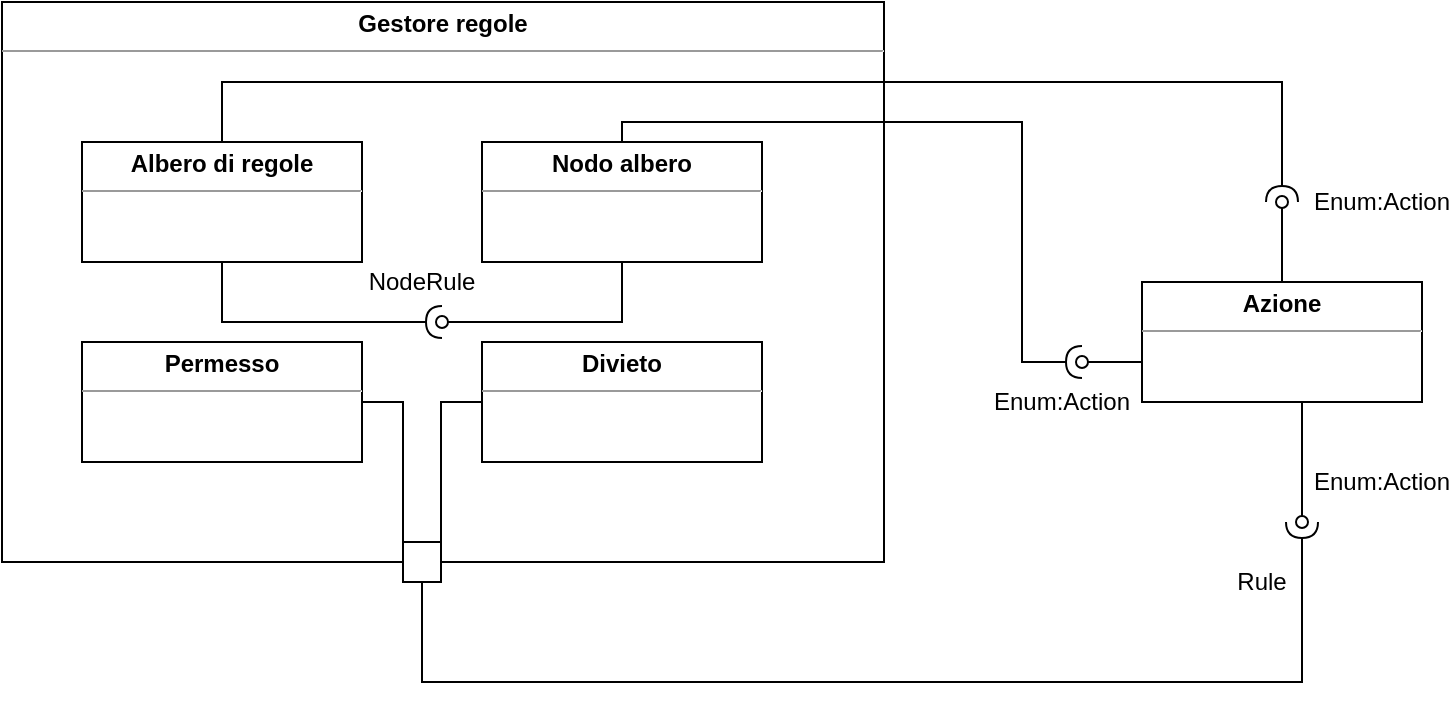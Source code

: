 <mxfile version="13.0.1" type="device"><diagram name="Page-1" id="b5b7bab2-c9e2-2cf4-8b2a-24fd1a2a6d21"><mxGraphModel dx="1422" dy="738" grid="1" gridSize="10" guides="1" tooltips="1" connect="1" arrows="1" fold="1" page="1" pageScale="1" pageWidth="413" pageHeight="425" background="#ffffff" math="0" shadow="0"><root><mxCell id="0"/><mxCell id="1" parent="0"/><mxCell id="4tb1zO24iRlImB3lVsq8-10" value="&lt;p style=&quot;margin: 0px ; margin-top: 4px ; text-align: center&quot;&gt;&lt;b&gt;Gestore regole&lt;/b&gt;&lt;/p&gt;&lt;hr size=&quot;1&quot;&gt;&lt;div style=&quot;height: 2px&quot;&gt;&lt;/div&gt;" style="verticalAlign=top;align=left;overflow=fill;fontSize=12;fontFamily=Helvetica;html=1;" vertex="1" parent="1"><mxGeometry x="60" y="40" width="441" height="280" as="geometry"/></mxCell><mxCell id="4tb1zO24iRlImB3lVsq8-11" value="&lt;p style=&quot;margin: 0px ; margin-top: 4px ; text-align: center&quot;&gt;&lt;b&gt;Albero di regole&lt;/b&gt;&lt;/p&gt;&lt;hr size=&quot;1&quot;&gt;&lt;div style=&quot;height: 2px&quot;&gt;&lt;/div&gt;" style="verticalAlign=top;align=left;overflow=fill;fontSize=12;fontFamily=Helvetica;html=1;" vertex="1" parent="1"><mxGeometry x="100" y="110" width="140" height="60" as="geometry"/></mxCell><mxCell id="4tb1zO24iRlImB3lVsq8-12" value="&lt;p style=&quot;margin: 0px ; margin-top: 4px ; text-align: center&quot;&gt;&lt;b&gt;Nodo albero&lt;/b&gt;&lt;/p&gt;&lt;hr size=&quot;1&quot;&gt;&lt;div style=&quot;height: 2px&quot;&gt;&lt;/div&gt;" style="verticalAlign=top;align=left;overflow=fill;fontSize=12;fontFamily=Helvetica;html=1;" vertex="1" parent="1"><mxGeometry x="300" y="110" width="140" height="60" as="geometry"/></mxCell><mxCell id="4tb1zO24iRlImB3lVsq8-39" style="edgeStyle=orthogonalEdgeStyle;rounded=0;orthogonalLoop=1;jettySize=auto;html=1;entryX=0;entryY=0;entryDx=0;entryDy=0;startArrow=none;startFill=0;endArrow=none;endFill=0;" edge="1" parent="1" source="4tb1zO24iRlImB3lVsq8-14" target="4tb1zO24iRlImB3lVsq8-34"><mxGeometry relative="1" as="geometry"/></mxCell><mxCell id="4tb1zO24iRlImB3lVsq8-14" value="&lt;p style=&quot;margin: 0px ; margin-top: 4px ; text-align: center&quot;&gt;&lt;b&gt;Permesso&lt;/b&gt;&lt;/p&gt;&lt;hr size=&quot;1&quot;&gt;&lt;div style=&quot;height: 2px&quot;&gt;&lt;/div&gt;" style="verticalAlign=top;align=left;overflow=fill;fontSize=12;fontFamily=Helvetica;html=1;" vertex="1" parent="1"><mxGeometry x="100" y="210" width="140" height="60" as="geometry"/></mxCell><mxCell id="4tb1zO24iRlImB3lVsq8-42" style="edgeStyle=orthogonalEdgeStyle;rounded=0;orthogonalLoop=1;jettySize=auto;html=1;entryX=1;entryY=0;entryDx=0;entryDy=0;startArrow=none;startFill=0;endArrow=none;endFill=0;" edge="1" parent="1" source="4tb1zO24iRlImB3lVsq8-15" target="4tb1zO24iRlImB3lVsq8-34"><mxGeometry relative="1" as="geometry"/></mxCell><mxCell id="4tb1zO24iRlImB3lVsq8-15" value="&lt;p style=&quot;margin: 0px ; margin-top: 4px ; text-align: center&quot;&gt;&lt;b&gt;Divieto&lt;/b&gt;&lt;/p&gt;&lt;hr size=&quot;1&quot;&gt;&lt;div style=&quot;height: 2px&quot;&gt;&lt;/div&gt;" style="verticalAlign=top;align=left;overflow=fill;fontSize=12;fontFamily=Helvetica;html=1;" vertex="1" parent="1"><mxGeometry x="300" y="210" width="140" height="60" as="geometry"/></mxCell><mxCell id="4tb1zO24iRlImB3lVsq8-16" value="&lt;p style=&quot;margin: 0px ; margin-top: 4px ; text-align: center&quot;&gt;&lt;b&gt;Azione&lt;/b&gt;&lt;/p&gt;&lt;hr size=&quot;1&quot;&gt;&lt;div style=&quot;height: 2px&quot;&gt;&lt;/div&gt;" style="verticalAlign=top;align=left;overflow=fill;fontSize=12;fontFamily=Helvetica;html=1;" vertex="1" parent="1"><mxGeometry x="630" y="180" width="140" height="60" as="geometry"/></mxCell><mxCell id="4tb1zO24iRlImB3lVsq8-23" value="" style="endArrow=halfCircle;html=1;exitX=0.5;exitY=0;exitDx=0;exitDy=0;rounded=0;endFill=0;" edge="1" parent="1" source="4tb1zO24iRlImB3lVsq8-11"><mxGeometry width="50" height="50" relative="1" as="geometry"><mxPoint x="210" y="490" as="sourcePoint"/><mxPoint x="700" y="140" as="targetPoint"/><Array as="points"><mxPoint x="170" y="80"/><mxPoint x="700" y="80"/></Array></mxGeometry></mxCell><mxCell id="4tb1zO24iRlImB3lVsq8-25" value="" style="endArrow=oval;html=1;exitX=0.5;exitY=0;exitDx=0;exitDy=0;endFill=0;" edge="1" parent="1" source="4tb1zO24iRlImB3lVsq8-16"><mxGeometry width="50" height="50" relative="1" as="geometry"><mxPoint x="690" y="320" as="sourcePoint"/><mxPoint x="700" y="140" as="targetPoint"/></mxGeometry></mxCell><mxCell id="4tb1zO24iRlImB3lVsq8-26" value="Enum:Action" style="text;html=1;strokeColor=none;fillColor=none;align=center;verticalAlign=middle;whiteSpace=wrap;rounded=0;" vertex="1" parent="1"><mxGeometry x="730" y="130" width="40" height="20" as="geometry"/></mxCell><mxCell id="4tb1zO24iRlImB3lVsq8-27" value="" style="endArrow=halfCircle;html=1;exitX=0.5;exitY=0;exitDx=0;exitDy=0;rounded=0;endFill=0;" edge="1" parent="1"><mxGeometry width="50" height="50" relative="1" as="geometry"><mxPoint x="370" y="110" as="sourcePoint"/><mxPoint x="600" y="220" as="targetPoint"/><Array as="points"><mxPoint x="370" y="100"/><mxPoint x="570" y="100"/><mxPoint x="570" y="220"/></Array></mxGeometry></mxCell><mxCell id="4tb1zO24iRlImB3lVsq8-28" value="" style="endArrow=oval;html=1;exitX=0.5;exitY=0;exitDx=0;exitDy=0;endFill=0;" edge="1" parent="1"><mxGeometry width="50" height="50" relative="1" as="geometry"><mxPoint x="629.5" y="220" as="sourcePoint"/><mxPoint x="600" y="220" as="targetPoint"/></mxGeometry></mxCell><mxCell id="4tb1zO24iRlImB3lVsq8-29" value="Enum:Action" style="text;html=1;strokeColor=none;fillColor=none;align=center;verticalAlign=middle;whiteSpace=wrap;rounded=0;" vertex="1" parent="1"><mxGeometry x="570" y="230" width="40" height="20" as="geometry"/></mxCell><mxCell id="4tb1zO24iRlImB3lVsq8-30" value="" style="endArrow=halfCircle;html=1;exitX=0.5;exitY=1;exitDx=0;exitDy=0;rounded=0;endFill=0;" edge="1" parent="1" source="4tb1zO24iRlImB3lVsq8-11"><mxGeometry width="50" height="50" relative="1" as="geometry"><mxPoint x="240" y="480" as="sourcePoint"/><mxPoint x="280" y="200" as="targetPoint"/><Array as="points"><mxPoint x="170" y="200"/></Array></mxGeometry></mxCell><mxCell id="4tb1zO24iRlImB3lVsq8-31" value="" style="endArrow=oval;html=1;rounded=0;endFill=0;" edge="1" parent="1"><mxGeometry width="50" height="50" relative="1" as="geometry"><mxPoint x="370" y="170" as="sourcePoint"/><mxPoint x="280" y="200" as="targetPoint"/><Array as="points"><mxPoint x="370" y="200"/></Array></mxGeometry></mxCell><mxCell id="4tb1zO24iRlImB3lVsq8-32" value="NodeRule" style="text;html=1;strokeColor=none;fillColor=none;align=center;verticalAlign=middle;whiteSpace=wrap;rounded=0;" vertex="1" parent="1"><mxGeometry x="250" y="170" width="40" height="20" as="geometry"/></mxCell><mxCell id="4tb1zO24iRlImB3lVsq8-34" value="" style="rounded=0;whiteSpace=wrap;html=1;" vertex="1" parent="1"><mxGeometry x="260.5" y="310" width="19" height="20" as="geometry"/></mxCell><mxCell id="4tb1zO24iRlImB3lVsq8-35" value="Rule" style="text;html=1;strokeColor=none;fillColor=none;align=center;verticalAlign=middle;whiteSpace=wrap;rounded=0;" vertex="1" parent="1"><mxGeometry x="670" y="320" width="40" height="20" as="geometry"/></mxCell><mxCell id="4tb1zO24iRlImB3lVsq8-44" value="" style="endArrow=halfCircle;html=1;exitX=0.5;exitY=1;exitDx=0;exitDy=0;rounded=0;endFill=0;" edge="1" parent="1" source="4tb1zO24iRlImB3lVsq8-34"><mxGeometry width="50" height="50" relative="1" as="geometry"><mxPoint x="310" y="430" as="sourcePoint"/><mxPoint x="710" y="300" as="targetPoint"/><Array as="points"><mxPoint x="270" y="380"/><mxPoint x="710" y="380"/></Array></mxGeometry></mxCell><mxCell id="4tb1zO24iRlImB3lVsq8-45" value="" style="endArrow=oval;html=1;endFill=0;" edge="1" parent="1"><mxGeometry width="50" height="50" relative="1" as="geometry"><mxPoint x="710" y="240" as="sourcePoint"/><mxPoint x="710" y="300" as="targetPoint"/></mxGeometry></mxCell><mxCell id="4tb1zO24iRlImB3lVsq8-46" value="Enum:Action" style="text;html=1;strokeColor=none;fillColor=none;align=center;verticalAlign=middle;whiteSpace=wrap;rounded=0;" vertex="1" parent="1"><mxGeometry x="730" y="270" width="40" height="20" as="geometry"/></mxCell></root></mxGraphModel></diagram></mxfile>